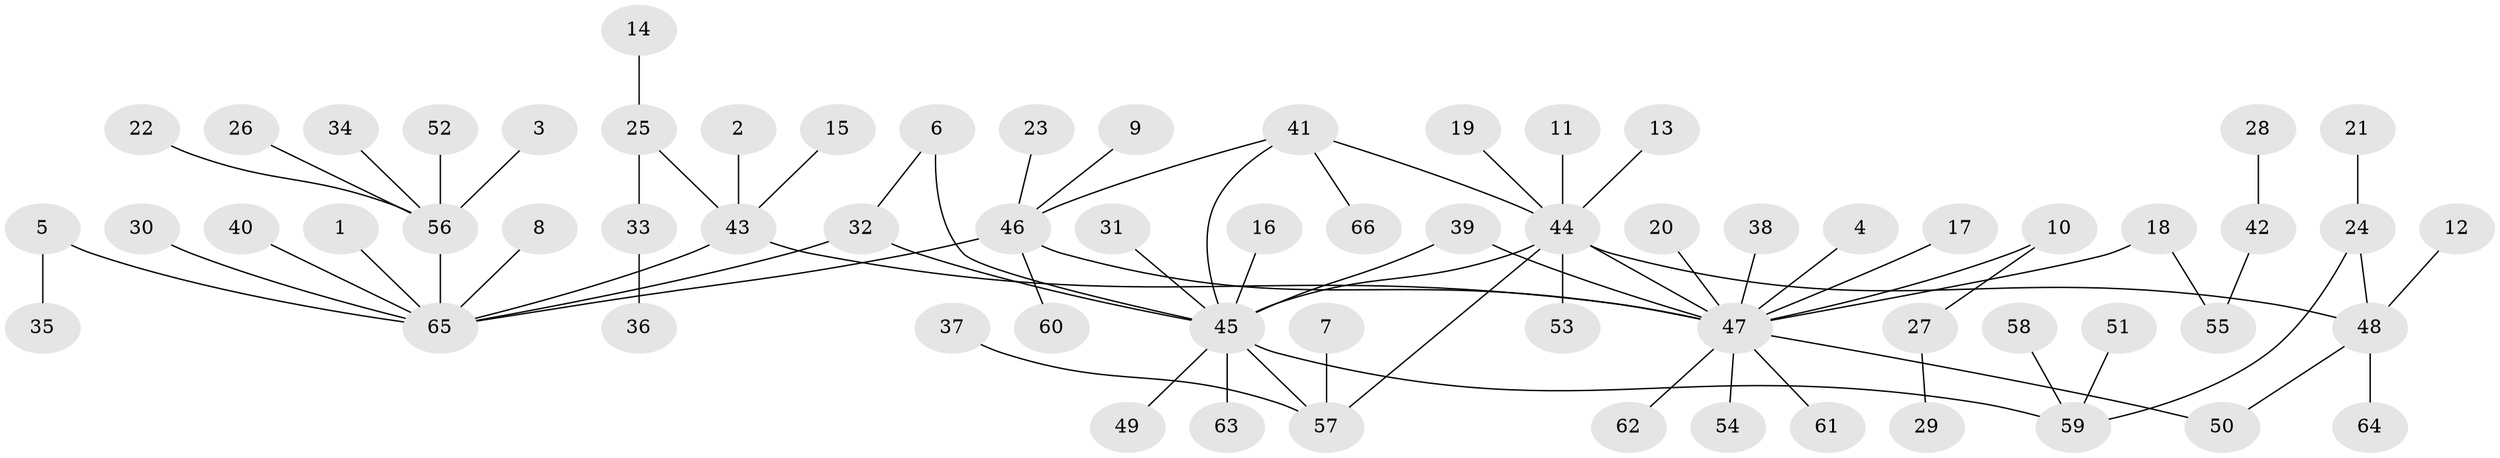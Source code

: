 // original degree distribution, {5: 0.022900763358778626, 11: 0.007633587786259542, 10: 0.022900763358778626, 7: 0.022900763358778626, 4: 0.04580152671755725, 3: 0.07633587786259542, 8: 0.007633587786259542, 2: 0.22900763358778625, 1: 0.5572519083969466, 6: 0.007633587786259542}
// Generated by graph-tools (version 1.1) at 2025/49/03/09/25 03:49:57]
// undirected, 66 vertices, 74 edges
graph export_dot {
graph [start="1"]
  node [color=gray90,style=filled];
  1;
  2;
  3;
  4;
  5;
  6;
  7;
  8;
  9;
  10;
  11;
  12;
  13;
  14;
  15;
  16;
  17;
  18;
  19;
  20;
  21;
  22;
  23;
  24;
  25;
  26;
  27;
  28;
  29;
  30;
  31;
  32;
  33;
  34;
  35;
  36;
  37;
  38;
  39;
  40;
  41;
  42;
  43;
  44;
  45;
  46;
  47;
  48;
  49;
  50;
  51;
  52;
  53;
  54;
  55;
  56;
  57;
  58;
  59;
  60;
  61;
  62;
  63;
  64;
  65;
  66;
  1 -- 65 [weight=1.0];
  2 -- 43 [weight=1.0];
  3 -- 56 [weight=1.0];
  4 -- 47 [weight=1.0];
  5 -- 35 [weight=1.0];
  5 -- 65 [weight=1.0];
  6 -- 32 [weight=1.0];
  6 -- 45 [weight=1.0];
  7 -- 57 [weight=1.0];
  8 -- 65 [weight=1.0];
  9 -- 46 [weight=1.0];
  10 -- 27 [weight=1.0];
  10 -- 47 [weight=1.0];
  11 -- 44 [weight=1.0];
  12 -- 48 [weight=1.0];
  13 -- 44 [weight=1.0];
  14 -- 25 [weight=1.0];
  15 -- 43 [weight=1.0];
  16 -- 45 [weight=1.0];
  17 -- 47 [weight=1.0];
  18 -- 47 [weight=1.0];
  18 -- 55 [weight=1.0];
  19 -- 44 [weight=1.0];
  20 -- 47 [weight=1.0];
  21 -- 24 [weight=1.0];
  22 -- 56 [weight=1.0];
  23 -- 46 [weight=1.0];
  24 -- 48 [weight=1.0];
  24 -- 59 [weight=1.0];
  25 -- 33 [weight=1.0];
  25 -- 43 [weight=1.0];
  26 -- 56 [weight=1.0];
  27 -- 29 [weight=1.0];
  28 -- 42 [weight=1.0];
  30 -- 65 [weight=1.0];
  31 -- 45 [weight=1.0];
  32 -- 45 [weight=1.0];
  32 -- 65 [weight=1.0];
  33 -- 36 [weight=1.0];
  34 -- 56 [weight=1.0];
  37 -- 57 [weight=1.0];
  38 -- 47 [weight=1.0];
  39 -- 45 [weight=1.0];
  39 -- 47 [weight=1.0];
  40 -- 65 [weight=1.0];
  41 -- 44 [weight=1.0];
  41 -- 45 [weight=1.0];
  41 -- 46 [weight=1.0];
  41 -- 66 [weight=1.0];
  42 -- 55 [weight=1.0];
  43 -- 47 [weight=1.0];
  43 -- 65 [weight=1.0];
  44 -- 45 [weight=1.0];
  44 -- 47 [weight=1.0];
  44 -- 48 [weight=1.0];
  44 -- 53 [weight=1.0];
  44 -- 57 [weight=1.0];
  45 -- 49 [weight=1.0];
  45 -- 57 [weight=1.0];
  45 -- 59 [weight=1.0];
  45 -- 63 [weight=1.0];
  46 -- 47 [weight=1.0];
  46 -- 60 [weight=1.0];
  46 -- 65 [weight=1.0];
  47 -- 50 [weight=1.0];
  47 -- 54 [weight=1.0];
  47 -- 61 [weight=1.0];
  47 -- 62 [weight=1.0];
  48 -- 50 [weight=1.0];
  48 -- 64 [weight=1.0];
  51 -- 59 [weight=1.0];
  52 -- 56 [weight=1.0];
  56 -- 65 [weight=1.0];
  58 -- 59 [weight=1.0];
}
